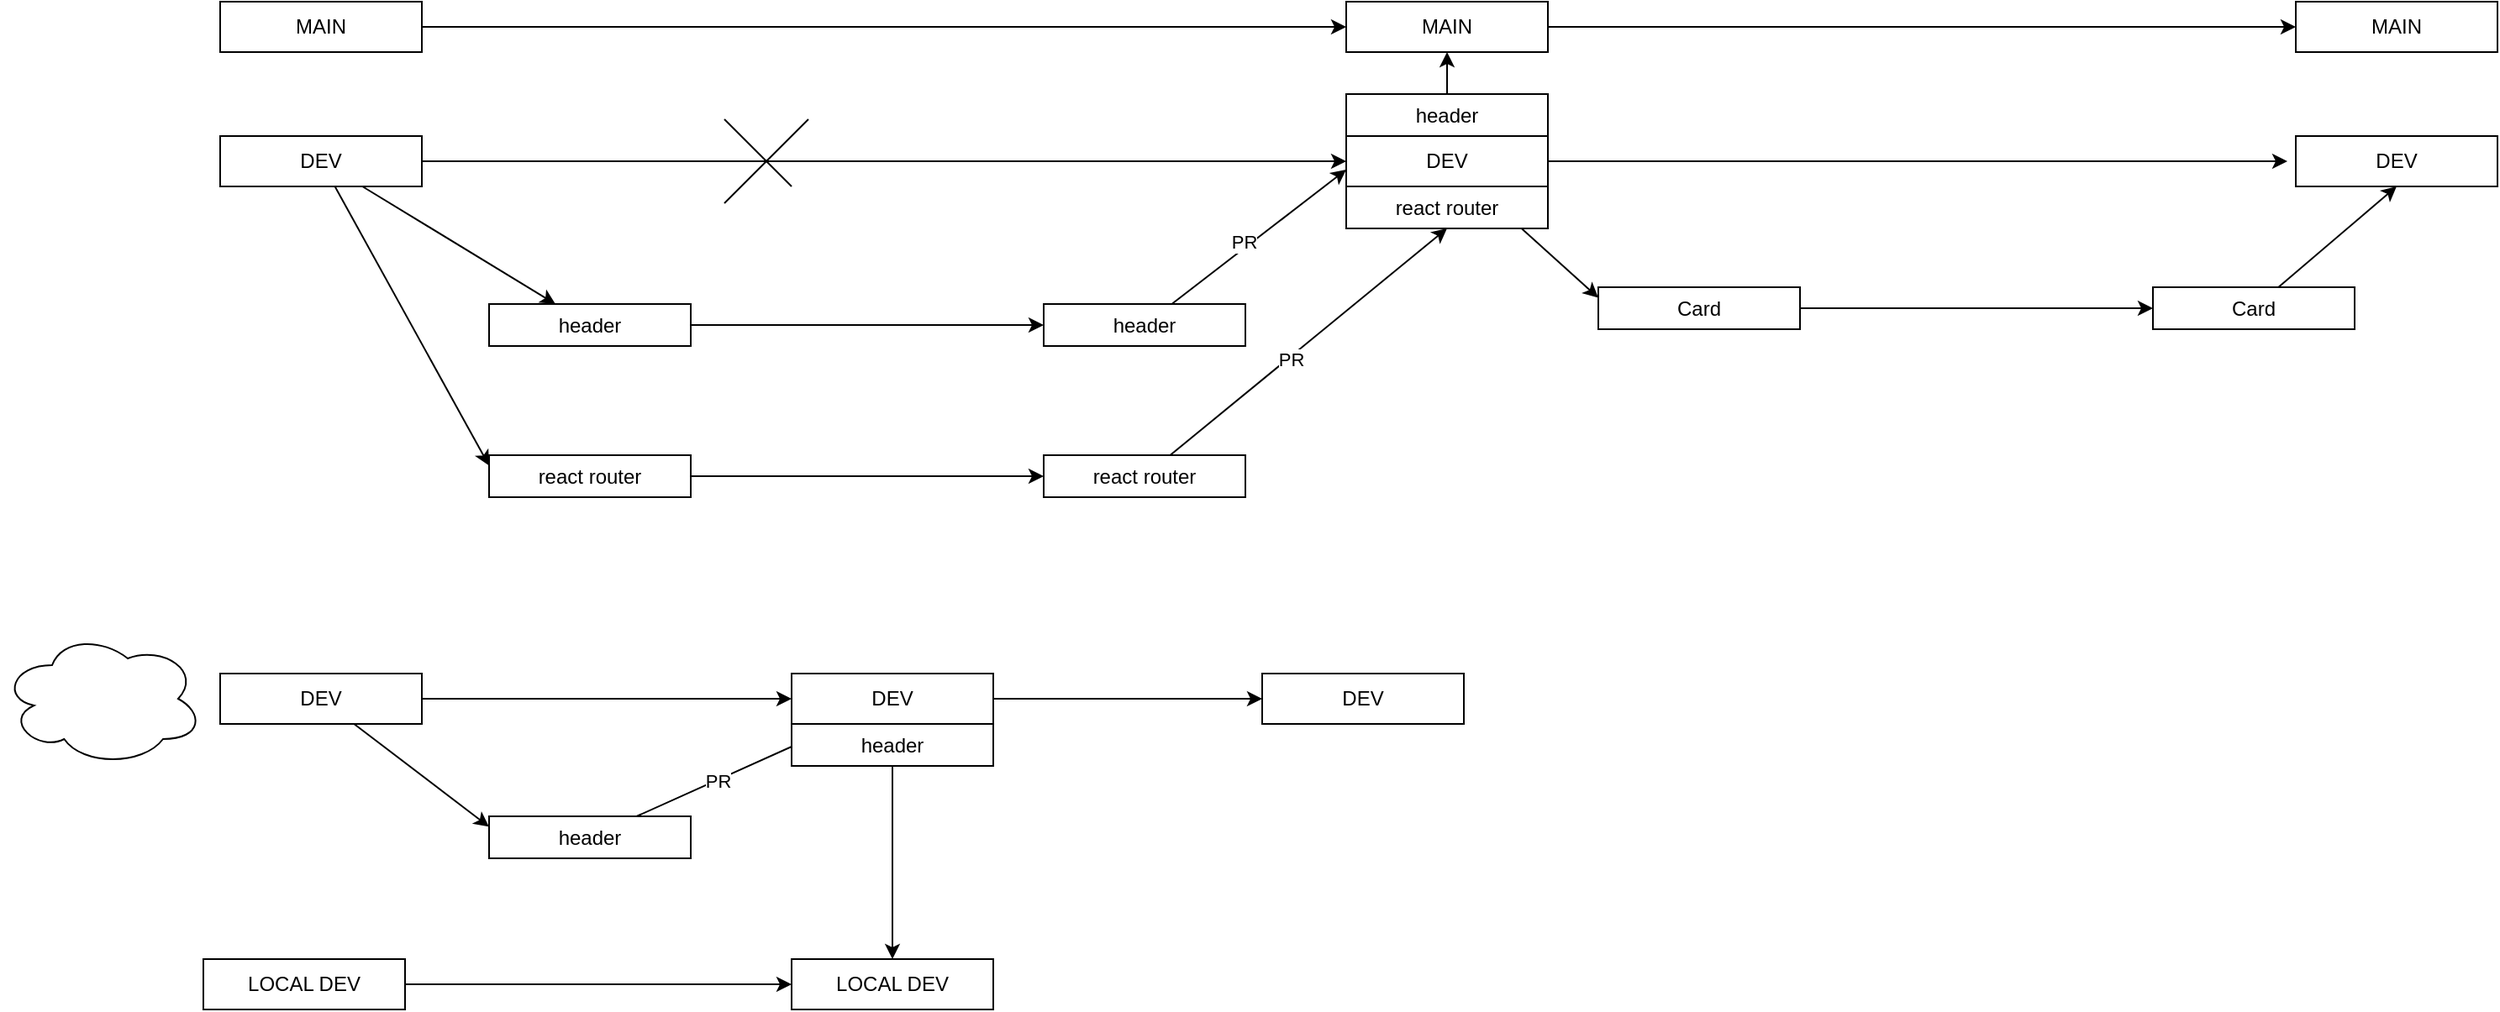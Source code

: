 <mxfile>
    <diagram id="LUtCFCoGnVUbeIpnBF60" name="Page-1">
        <mxGraphModel dx="1512" dy="535" grid="1" gridSize="10" guides="1" tooltips="1" connect="1" arrows="1" fold="1" page="1" pageScale="1" pageWidth="850" pageHeight="1100" math="0" shadow="0">
            <root>
                <mxCell id="0"/>
                <mxCell id="1" parent="0"/>
                <mxCell id="4" style="edgeStyle=none;html=1;" parent="1" source="2" edge="1">
                    <mxGeometry relative="1" as="geometry">
                        <mxPoint x="710" y="55" as="targetPoint"/>
                    </mxGeometry>
                </mxCell>
                <mxCell id="2" value="MAIN" style="rounded=0;whiteSpace=wrap;html=1;" parent="1" vertex="1">
                    <mxGeometry x="40" y="40" width="120" height="30" as="geometry"/>
                </mxCell>
                <mxCell id="8" style="edgeStyle=none;html=1;" parent="1" source="3" target="7" edge="1">
                    <mxGeometry relative="1" as="geometry"/>
                </mxCell>
                <mxCell id="18" style="edgeStyle=none;html=1;entryX=0;entryY=0.25;entryDx=0;entryDy=0;" parent="1" source="3" target="16" edge="1">
                    <mxGeometry relative="1" as="geometry"/>
                </mxCell>
                <mxCell id="29" style="edgeStyle=none;html=1;entryX=0;entryY=0.5;entryDx=0;entryDy=0;" parent="1" source="3" target="12" edge="1">
                    <mxGeometry relative="1" as="geometry"/>
                </mxCell>
                <mxCell id="3" value="DEV" style="rounded=0;whiteSpace=wrap;html=1;" parent="1" vertex="1">
                    <mxGeometry x="40" y="120" width="120" height="30" as="geometry"/>
                </mxCell>
                <mxCell id="9" style="edgeStyle=none;html=1;" parent="1" source="7" edge="1">
                    <mxGeometry relative="1" as="geometry">
                        <mxPoint x="530" y="232.5" as="targetPoint"/>
                    </mxGeometry>
                </mxCell>
                <mxCell id="7" value="header" style="rounded=0;whiteSpace=wrap;html=1;" parent="1" vertex="1">
                    <mxGeometry x="200" y="220" width="120" height="25" as="geometry"/>
                </mxCell>
                <mxCell id="11" style="edgeStyle=none;html=1;" parent="1" source="10" edge="1">
                    <mxGeometry relative="1" as="geometry">
                        <mxPoint x="710" y="140" as="targetPoint"/>
                    </mxGeometry>
                </mxCell>
                <mxCell id="30" value="PR" style="edgeLabel;html=1;align=center;verticalAlign=middle;resizable=0;points=[];" parent="11" vertex="1" connectable="0">
                    <mxGeometry x="-0.153" y="4" relative="1" as="geometry">
                        <mxPoint x="1" as="offset"/>
                    </mxGeometry>
                </mxCell>
                <mxCell id="10" value="header" style="rounded=0;whiteSpace=wrap;html=1;" parent="1" vertex="1">
                    <mxGeometry x="530" y="220" width="120" height="25" as="geometry"/>
                </mxCell>
                <mxCell id="13" style="edgeStyle=none;html=1;entryX=0.5;entryY=1;entryDx=0;entryDy=0;" parent="1" source="12" target="14" edge="1">
                    <mxGeometry relative="1" as="geometry">
                        <mxPoint x="760" y="50" as="targetPoint"/>
                    </mxGeometry>
                </mxCell>
                <mxCell id="23" style="edgeStyle=none;html=1;entryX=0;entryY=0.25;entryDx=0;entryDy=0;" parent="1" source="12" target="21" edge="1">
                    <mxGeometry relative="1" as="geometry"/>
                </mxCell>
                <mxCell id="25" style="edgeStyle=none;html=1;" parent="1" source="12" edge="1">
                    <mxGeometry relative="1" as="geometry">
                        <mxPoint x="1270" y="135" as="targetPoint"/>
                    </mxGeometry>
                </mxCell>
                <mxCell id="12" value="DEV" style="rounded=0;whiteSpace=wrap;html=1;" parent="1" vertex="1">
                    <mxGeometry x="710" y="120" width="120" height="30" as="geometry"/>
                </mxCell>
                <mxCell id="28" style="edgeStyle=none;html=1;" parent="1" source="14" target="27" edge="1">
                    <mxGeometry relative="1" as="geometry"/>
                </mxCell>
                <mxCell id="14" value="MAIN" style="rounded=0;whiteSpace=wrap;html=1;" parent="1" vertex="1">
                    <mxGeometry x="710" y="40" width="120" height="30" as="geometry"/>
                </mxCell>
                <mxCell id="15" style="edgeStyle=none;html=1;" parent="1" source="16" edge="1">
                    <mxGeometry relative="1" as="geometry">
                        <mxPoint x="530" y="322.5" as="targetPoint"/>
                    </mxGeometry>
                </mxCell>
                <mxCell id="16" value="react router" style="rounded=0;whiteSpace=wrap;html=1;" parent="1" vertex="1">
                    <mxGeometry x="200" y="310" width="120" height="25" as="geometry"/>
                </mxCell>
                <mxCell id="19" style="edgeStyle=none;html=1;entryX=0.5;entryY=1;entryDx=0;entryDy=0;" parent="1" source="17" target="36" edge="1">
                    <mxGeometry relative="1" as="geometry"/>
                </mxCell>
                <mxCell id="35" value="PR" style="edgeLabel;html=1;align=center;verticalAlign=middle;resizable=0;points=[];" parent="19" vertex="1" connectable="0">
                    <mxGeometry x="-0.139" y="-1" relative="1" as="geometry">
                        <mxPoint as="offset"/>
                    </mxGeometry>
                </mxCell>
                <mxCell id="17" value="react router" style="rounded=0;whiteSpace=wrap;html=1;" parent="1" vertex="1">
                    <mxGeometry x="530" y="310" width="120" height="25" as="geometry"/>
                </mxCell>
                <mxCell id="20" style="edgeStyle=none;html=1;" parent="1" source="21" edge="1">
                    <mxGeometry relative="1" as="geometry">
                        <mxPoint x="1190" y="222.5" as="targetPoint"/>
                    </mxGeometry>
                </mxCell>
                <mxCell id="21" value="Card" style="rounded=0;whiteSpace=wrap;html=1;" parent="1" vertex="1">
                    <mxGeometry x="860" y="210" width="120" height="25" as="geometry"/>
                </mxCell>
                <mxCell id="24" style="edgeStyle=none;html=1;entryX=0.5;entryY=1;entryDx=0;entryDy=0;" parent="1" source="22" target="26" edge="1">
                    <mxGeometry relative="1" as="geometry">
                        <mxPoint x="1350" y="130" as="targetPoint"/>
                    </mxGeometry>
                </mxCell>
                <mxCell id="22" value="Card" style="rounded=0;whiteSpace=wrap;html=1;" parent="1" vertex="1">
                    <mxGeometry x="1190" y="210" width="120" height="25" as="geometry"/>
                </mxCell>
                <mxCell id="26" value="DEV" style="rounded=0;whiteSpace=wrap;html=1;" parent="1" vertex="1">
                    <mxGeometry x="1275" y="120" width="120" height="30" as="geometry"/>
                </mxCell>
                <mxCell id="27" value="MAIN" style="rounded=0;whiteSpace=wrap;html=1;" parent="1" vertex="1">
                    <mxGeometry x="1275" y="40" width="120" height="30" as="geometry"/>
                </mxCell>
                <mxCell id="31" value="" style="endArrow=none;html=1;" parent="1" edge="1">
                    <mxGeometry width="50" height="50" relative="1" as="geometry">
                        <mxPoint x="340" y="160" as="sourcePoint"/>
                        <mxPoint x="390" y="110" as="targetPoint"/>
                    </mxGeometry>
                </mxCell>
                <mxCell id="32" value="" style="endArrow=none;html=1;" parent="1" edge="1">
                    <mxGeometry width="50" height="50" relative="1" as="geometry">
                        <mxPoint x="380" y="150" as="sourcePoint"/>
                        <mxPoint x="340" y="110" as="targetPoint"/>
                    </mxGeometry>
                </mxCell>
                <mxCell id="34" value="header" style="rounded=0;whiteSpace=wrap;html=1;" parent="1" vertex="1">
                    <mxGeometry x="710" y="95" width="120" height="25" as="geometry"/>
                </mxCell>
                <mxCell id="36" value="react router" style="rounded=0;whiteSpace=wrap;html=1;" parent="1" vertex="1">
                    <mxGeometry x="710" y="150" width="120" height="25" as="geometry"/>
                </mxCell>
                <mxCell id="40" style="edgeStyle=none;html=1;" edge="1" parent="1" source="37" target="39">
                    <mxGeometry relative="1" as="geometry"/>
                </mxCell>
                <mxCell id="43" style="edgeStyle=none;html=1;entryX=0;entryY=0.25;entryDx=0;entryDy=0;" edge="1" parent="1" source="37" target="38">
                    <mxGeometry relative="1" as="geometry"/>
                </mxCell>
                <mxCell id="37" value="DEV" style="rounded=0;whiteSpace=wrap;html=1;" vertex="1" parent="1">
                    <mxGeometry x="40" y="440" width="120" height="30" as="geometry"/>
                </mxCell>
                <mxCell id="44" style="edgeStyle=none;html=1;entryX=0.25;entryY=1;entryDx=0;entryDy=0;" edge="1" parent="1" source="38" target="39">
                    <mxGeometry relative="1" as="geometry"/>
                </mxCell>
                <mxCell id="45" value="PR" style="edgeLabel;html=1;align=center;verticalAlign=middle;resizable=0;points=[];" vertex="1" connectable="0" parent="44">
                    <mxGeometry x="-0.211" relative="1" as="geometry">
                        <mxPoint as="offset"/>
                    </mxGeometry>
                </mxCell>
                <mxCell id="38" value="header" style="rounded=0;whiteSpace=wrap;html=1;" vertex="1" parent="1">
                    <mxGeometry x="200" y="525" width="120" height="25" as="geometry"/>
                </mxCell>
                <mxCell id="42" style="edgeStyle=none;html=1;" edge="1" parent="1" source="39" target="41">
                    <mxGeometry relative="1" as="geometry"/>
                </mxCell>
                <mxCell id="51" style="edgeStyle=none;html=1;entryX=0.5;entryY=0;entryDx=0;entryDy=0;" edge="1" parent="1" source="39" target="50">
                    <mxGeometry relative="1" as="geometry"/>
                </mxCell>
                <mxCell id="39" value="DEV" style="rounded=0;whiteSpace=wrap;html=1;" vertex="1" parent="1">
                    <mxGeometry x="380" y="440" width="120" height="30" as="geometry"/>
                </mxCell>
                <mxCell id="41" value="DEV" style="rounded=0;whiteSpace=wrap;html=1;" vertex="1" parent="1">
                    <mxGeometry x="660" y="440" width="120" height="30" as="geometry"/>
                </mxCell>
                <mxCell id="46" value="header" style="rounded=0;whiteSpace=wrap;html=1;" vertex="1" parent="1">
                    <mxGeometry x="380" y="470" width="120" height="25" as="geometry"/>
                </mxCell>
                <mxCell id="47" value="" style="ellipse;shape=cloud;whiteSpace=wrap;html=1;" vertex="1" parent="1">
                    <mxGeometry x="-90" y="415" width="120" height="80" as="geometry"/>
                </mxCell>
                <mxCell id="49" style="edgeStyle=none;html=1;" edge="1" parent="1" source="48">
                    <mxGeometry relative="1" as="geometry">
                        <mxPoint x="380" y="625" as="targetPoint"/>
                    </mxGeometry>
                </mxCell>
                <mxCell id="48" value="LOCAL DEV" style="rounded=0;whiteSpace=wrap;html=1;" vertex="1" parent="1">
                    <mxGeometry x="30" y="610" width="120" height="30" as="geometry"/>
                </mxCell>
                <mxCell id="50" value="LOCAL DEV" style="rounded=0;whiteSpace=wrap;html=1;" vertex="1" parent="1">
                    <mxGeometry x="380" y="610" width="120" height="30" as="geometry"/>
                </mxCell>
            </root>
        </mxGraphModel>
    </diagram>
</mxfile>